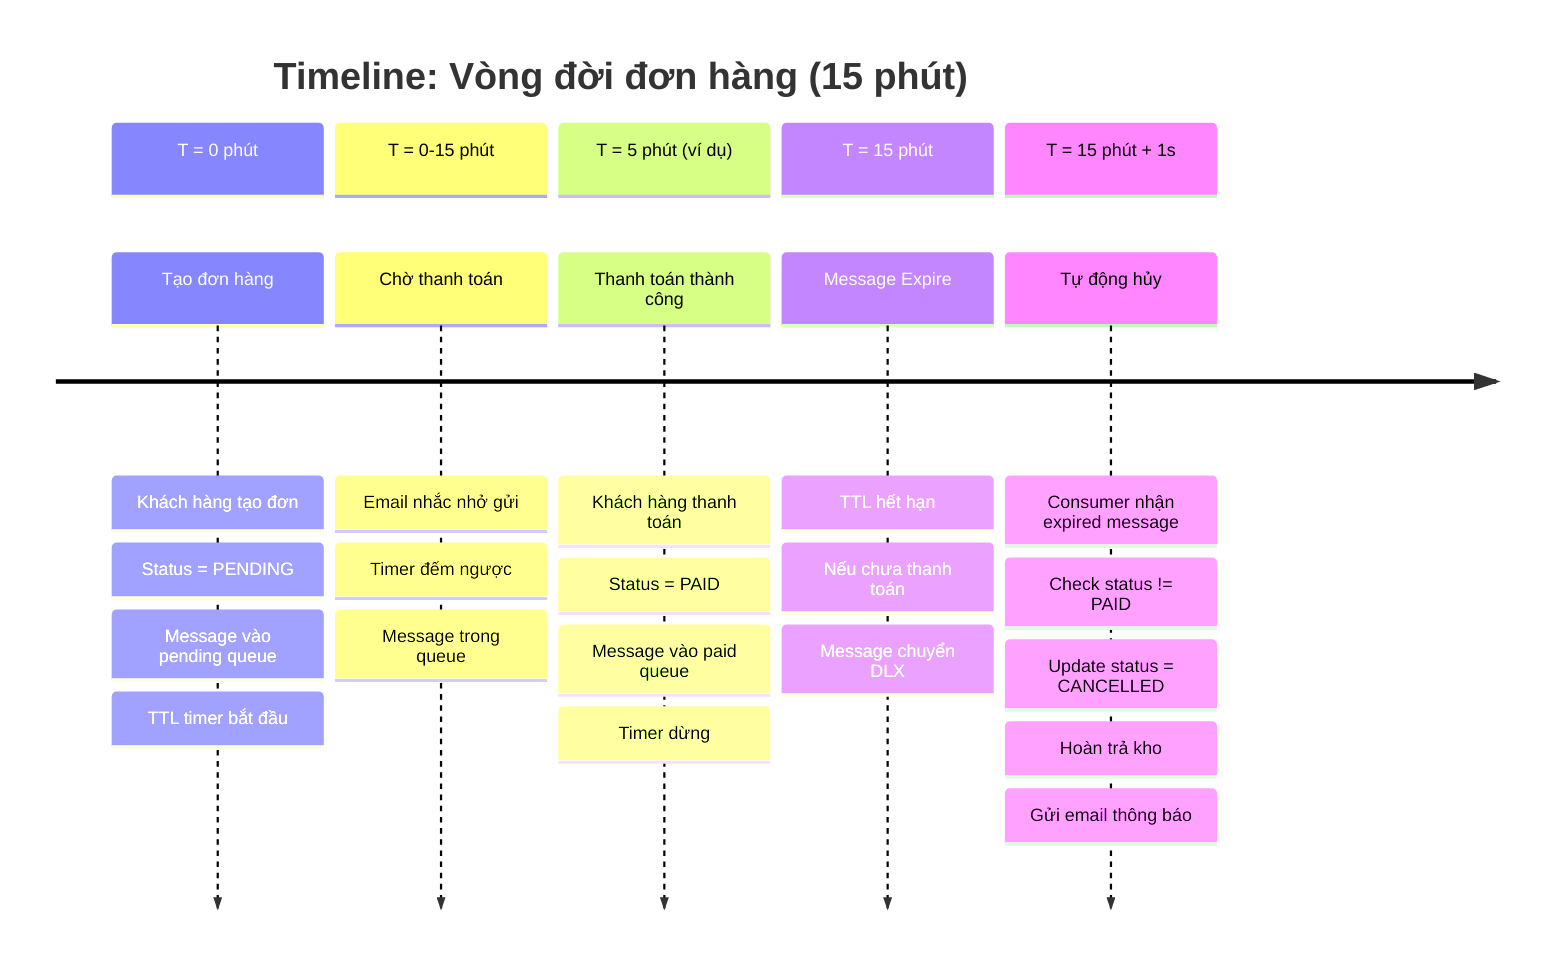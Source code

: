 timeline
    title Timeline: Vòng đời đơn hàng (15 phút)
    
    section T = 0 phút
        Tạo đơn hàng : Khách hàng tạo đơn
                     : Status = PENDING
                     : Message vào pending queue
                     : TTL timer bắt đầu
    
    section T = 0-15 phút
        Chờ thanh toán : Email nhắc nhở gửi
                       : Timer đếm ngược
                       : Message trong queue
    
    section T = 5 phút (ví dụ)
        Thanh toán thành công : Khách hàng thanh toán
                               : Status = PAID
                               : Message vào paid queue
                               : Timer dừng
    
    section T = 15 phút
        Message Expire : TTL hết hạn
                       : Nếu chưa thanh toán
                       : Message chuyển DLX
    
    section T = 15 phút + 1s
        Tự động hủy : Consumer nhận expired message
                    : Check status != PAID
                    : Update status = CANCELLED
                    : Hoàn trả kho
                    : Gửi email thông báo